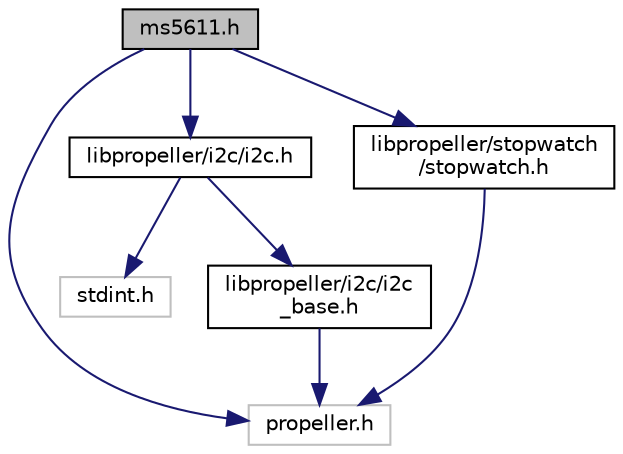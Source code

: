 digraph "ms5611.h"
{
  edge [fontname="Helvetica",fontsize="10",labelfontname="Helvetica",labelfontsize="10"];
  node [fontname="Helvetica",fontsize="10",shape=record];
  Node1 [label="ms5611.h",height=0.2,width=0.4,color="black", fillcolor="grey75", style="filled" fontcolor="black"];
  Node1 -> Node2 [color="midnightblue",fontsize="10",style="solid",fontname="Helvetica"];
  Node2 [label="propeller.h",height=0.2,width=0.4,color="grey75", fillcolor="white", style="filled"];
  Node1 -> Node3 [color="midnightblue",fontsize="10",style="solid",fontname="Helvetica"];
  Node3 [label="libpropeller/i2c/i2c.h",height=0.2,width=0.4,color="black", fillcolor="white", style="filled",URL="$i2c_8h.html"];
  Node3 -> Node4 [color="midnightblue",fontsize="10",style="solid",fontname="Helvetica"];
  Node4 [label="stdint.h",height=0.2,width=0.4,color="grey75", fillcolor="white", style="filled"];
  Node3 -> Node5 [color="midnightblue",fontsize="10",style="solid",fontname="Helvetica"];
  Node5 [label="libpropeller/i2c/i2c\l_base.h",height=0.2,width=0.4,color="black", fillcolor="white", style="filled",URL="$i2c__base_8h.html"];
  Node5 -> Node2 [color="midnightblue",fontsize="10",style="solid",fontname="Helvetica"];
  Node1 -> Node6 [color="midnightblue",fontsize="10",style="solid",fontname="Helvetica"];
  Node6 [label="libpropeller/stopwatch\l/stopwatch.h",height=0.2,width=0.4,color="black", fillcolor="white", style="filled",URL="$stopwatch_8h.html"];
  Node6 -> Node2 [color="midnightblue",fontsize="10",style="solid",fontname="Helvetica"];
}
